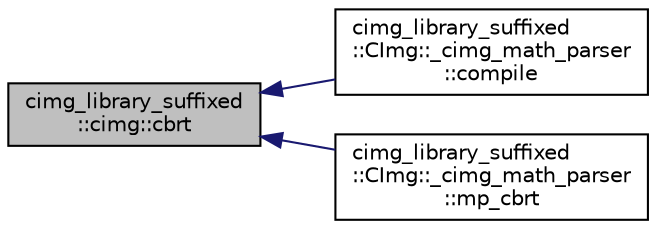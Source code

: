 digraph "cimg_library_suffixed::cimg::cbrt"
{
  edge [fontname="Helvetica",fontsize="10",labelfontname="Helvetica",labelfontsize="10"];
  node [fontname="Helvetica",fontsize="10",shape=record];
  rankdir="LR";
  Node825 [label="cimg_library_suffixed\l::cimg::cbrt",height=0.2,width=0.4,color="black", fillcolor="grey75", style="filled", fontcolor="black"];
  Node825 -> Node826 [dir="back",color="midnightblue",fontsize="10",style="solid",fontname="Helvetica"];
  Node826 [label="cimg_library_suffixed\l::CImg::_cimg_math_parser\l::compile",height=0.2,width=0.4,color="black", fillcolor="white", style="filled",URL="$structcimg__library__suffixed_1_1_c_img_1_1__cimg__math__parser.html#a318c44c5d1f4f0114355f37ace87a4ae"];
  Node825 -> Node827 [dir="back",color="midnightblue",fontsize="10",style="solid",fontname="Helvetica"];
  Node827 [label="cimg_library_suffixed\l::CImg::_cimg_math_parser\l::mp_cbrt",height=0.2,width=0.4,color="black", fillcolor="white", style="filled",URL="$structcimg__library__suffixed_1_1_c_img_1_1__cimg__math__parser.html#a94eae57c4a45237902c5c0c9e40a9ade"];
}
